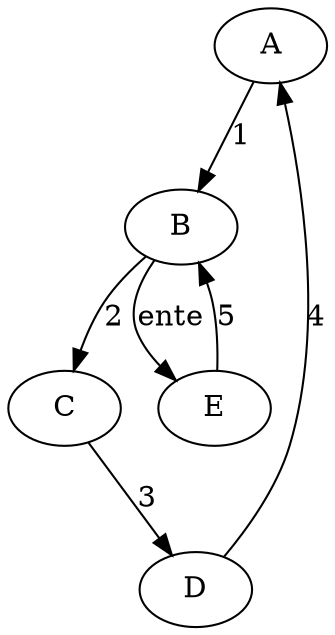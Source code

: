 digraph bla{
A -> B [label="1"];
B -> C [label="2"];
C -> D [label="3"];
D -> A [label="4"];
E -> B [label="5"];
B -> E [label="ente"];
}
